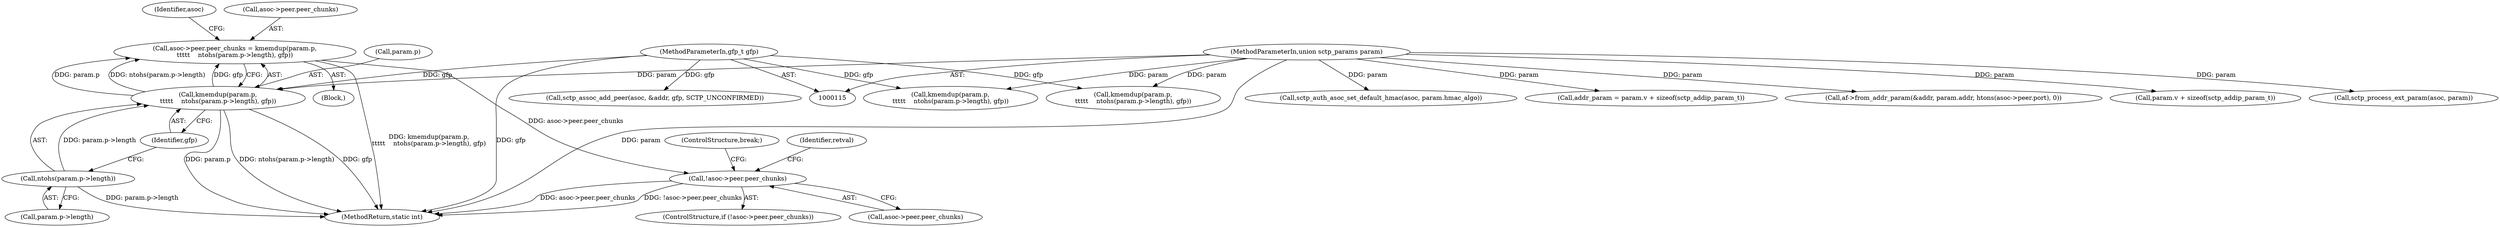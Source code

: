 digraph "0_linux_e40607cbe270a9e8360907cb1e62ddf0736e4864@pointer" {
"1000602" [label="(Call,asoc->peer.peer_chunks = kmemdup(param.p,\n\t\t\t\t\t    ntohs(param.p->length), gfp))"];
"1000608" [label="(Call,kmemdup(param.p,\n\t\t\t\t\t    ntohs(param.p->length), gfp))"];
"1000117" [label="(MethodParameterIn,union sctp_params param)"];
"1000612" [label="(Call,ntohs(param.p->length))"];
"1000119" [label="(MethodParameterIn,gfp_t gfp)"];
"1000620" [label="(Call,!asoc->peer.peer_chunks)"];
"1000529" [label="(Call,kmemdup(param.p,\n\t\t\t\t\t    ntohs(param.p->length), gfp))"];
"1000629" [label="(ControlStructure,break;)"];
"1000613" [label="(Call,param.p->length)"];
"1000645" [label="(MethodReturn,static int)"];
"1000589" [label="(Call,sctp_auth_asoc_set_default_hmac(asoc, param.hmac_algo))"];
"1000627" [label="(Identifier,retval)"];
"1000608" [label="(Call,kmemdup(param.p,\n\t\t\t\t\t    ntohs(param.p->length), gfp))"];
"1000623" [label="(Identifier,asoc)"];
"1000212" [label="(Call,sctp_assoc_add_peer(asoc, &addr, gfp, SCTP_UNCONFIRMED))"];
"1000119" [label="(MethodParameterIn,gfp_t gfp)"];
"1000439" [label="(Call,addr_param = param.v + sizeof(sctp_addip_param_t))"];
"1000187" [label="(Call,af->from_addr_param(&addr, param.addr, htons(asoc->peer.port), 0))"];
"1000441" [label="(Call,param.v + sizeof(sctp_addip_param_t))"];
"1000618" [label="(Identifier,gfp)"];
"1000609" [label="(Call,param.p)"];
"1000620" [label="(Call,!asoc->peer.peer_chunks)"];
"1000566" [label="(Call,kmemdup(param.p,\n\t\t\t\t\t    ntohs(param.p->length), gfp))"];
"1000117" [label="(MethodParameterIn,union sctp_params param)"];
"1000621" [label="(Call,asoc->peer.peer_chunks)"];
"1000619" [label="(ControlStructure,if (!asoc->peer.peer_chunks))"];
"1000154" [label="(Block,)"];
"1000612" [label="(Call,ntohs(param.p->length))"];
"1000495" [label="(Call,sctp_process_ext_param(asoc, param))"];
"1000602" [label="(Call,asoc->peer.peer_chunks = kmemdup(param.p,\n\t\t\t\t\t    ntohs(param.p->length), gfp))"];
"1000603" [label="(Call,asoc->peer.peer_chunks)"];
"1000602" -> "1000154"  [label="AST: "];
"1000602" -> "1000608"  [label="CFG: "];
"1000603" -> "1000602"  [label="AST: "];
"1000608" -> "1000602"  [label="AST: "];
"1000623" -> "1000602"  [label="CFG: "];
"1000602" -> "1000645"  [label="DDG: kmemdup(param.p,\n\t\t\t\t\t    ntohs(param.p->length), gfp)"];
"1000608" -> "1000602"  [label="DDG: param.p"];
"1000608" -> "1000602"  [label="DDG: ntohs(param.p->length)"];
"1000608" -> "1000602"  [label="DDG: gfp"];
"1000602" -> "1000620"  [label="DDG: asoc->peer.peer_chunks"];
"1000608" -> "1000618"  [label="CFG: "];
"1000609" -> "1000608"  [label="AST: "];
"1000612" -> "1000608"  [label="AST: "];
"1000618" -> "1000608"  [label="AST: "];
"1000608" -> "1000645"  [label="DDG: gfp"];
"1000608" -> "1000645"  [label="DDG: param.p"];
"1000608" -> "1000645"  [label="DDG: ntohs(param.p->length)"];
"1000117" -> "1000608"  [label="DDG: param"];
"1000612" -> "1000608"  [label="DDG: param.p->length"];
"1000119" -> "1000608"  [label="DDG: gfp"];
"1000117" -> "1000115"  [label="AST: "];
"1000117" -> "1000645"  [label="DDG: param"];
"1000117" -> "1000187"  [label="DDG: param"];
"1000117" -> "1000439"  [label="DDG: param"];
"1000117" -> "1000441"  [label="DDG: param"];
"1000117" -> "1000495"  [label="DDG: param"];
"1000117" -> "1000529"  [label="DDG: param"];
"1000117" -> "1000566"  [label="DDG: param"];
"1000117" -> "1000589"  [label="DDG: param"];
"1000612" -> "1000613"  [label="CFG: "];
"1000613" -> "1000612"  [label="AST: "];
"1000618" -> "1000612"  [label="CFG: "];
"1000612" -> "1000645"  [label="DDG: param.p->length"];
"1000119" -> "1000115"  [label="AST: "];
"1000119" -> "1000645"  [label="DDG: gfp"];
"1000119" -> "1000212"  [label="DDG: gfp"];
"1000119" -> "1000529"  [label="DDG: gfp"];
"1000119" -> "1000566"  [label="DDG: gfp"];
"1000620" -> "1000619"  [label="AST: "];
"1000620" -> "1000621"  [label="CFG: "];
"1000621" -> "1000620"  [label="AST: "];
"1000627" -> "1000620"  [label="CFG: "];
"1000629" -> "1000620"  [label="CFG: "];
"1000620" -> "1000645"  [label="DDG: asoc->peer.peer_chunks"];
"1000620" -> "1000645"  [label="DDG: !asoc->peer.peer_chunks"];
}

